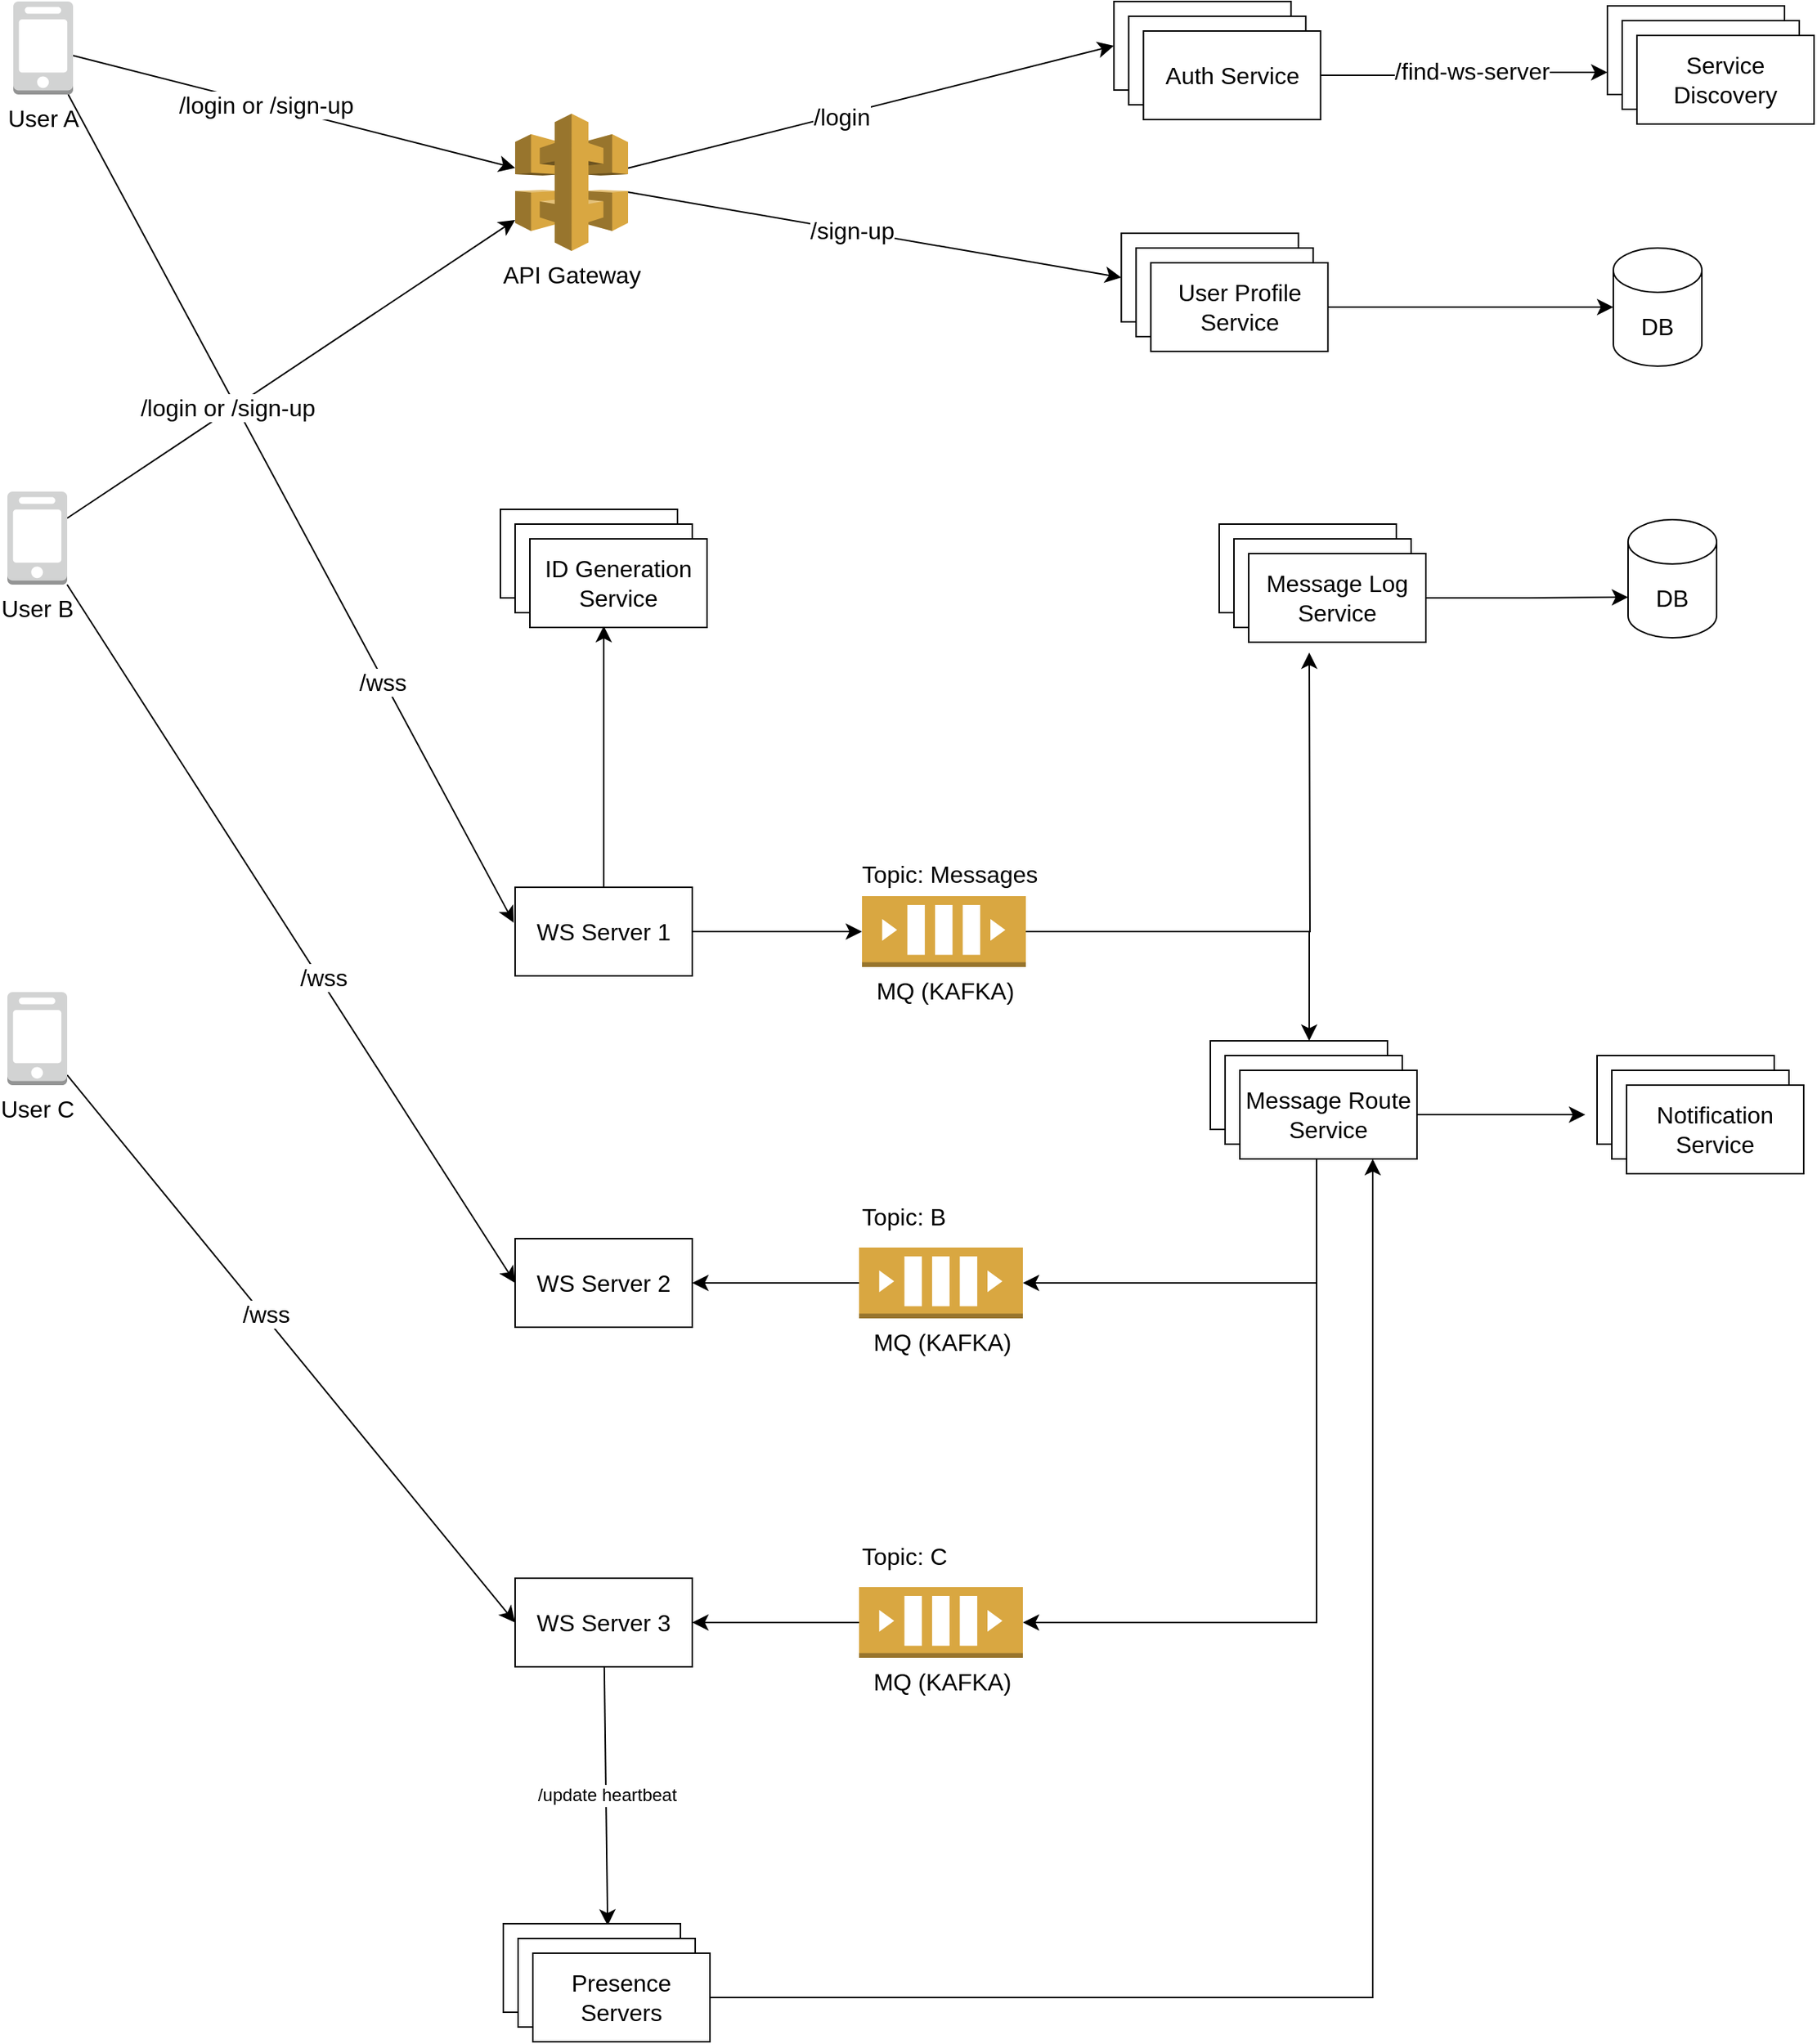 <mxfile version="20.8.20" type="github">
  <diagram name="Page-1" id="FaiYo3VfVypyQkwJXVoq">
    <mxGraphModel dx="2074" dy="2197" grid="0" gridSize="10" guides="1" tooltips="1" connect="1" arrows="1" fold="1" page="0" pageScale="1" pageWidth="827" pageHeight="1169" background="none" math="0" shadow="0">
      <root>
        <mxCell id="0" />
        <mxCell id="1" parent="0" />
        <mxCell id="ZzfddEjBBQgfaQ5Hms3C-117" style="rounded=0;orthogonalLoop=1;jettySize=auto;html=1;fontSize=12;startSize=8;endSize=8;" edge="1" parent="1" source="ZzfddEjBBQgfaQ5Hms3C-78" target="ZzfddEjBBQgfaQ5Hms3C-86">
          <mxGeometry relative="1" as="geometry" />
        </mxCell>
        <mxCell id="ZzfddEjBBQgfaQ5Hms3C-124" value="/login or /sign-up" style="edgeLabel;html=1;align=center;verticalAlign=middle;resizable=0;points=[];fontSize=16;" vertex="1" connectable="0" parent="ZzfddEjBBQgfaQ5Hms3C-117">
          <mxGeometry x="-0.132" relative="1" as="geometry">
            <mxPoint as="offset" />
          </mxGeometry>
        </mxCell>
        <mxCell id="ZzfddEjBBQgfaQ5Hms3C-122" style="edgeStyle=none;rounded=0;orthogonalLoop=1;jettySize=auto;html=1;entryX=-0.008;entryY=0.4;entryDx=0;entryDy=0;entryPerimeter=0;fontSize=12;startSize=8;endSize=8;" edge="1" parent="1" source="ZzfddEjBBQgfaQ5Hms3C-78" target="ZzfddEjBBQgfaQ5Hms3C-120">
          <mxGeometry relative="1" as="geometry" />
        </mxCell>
        <mxCell id="ZzfddEjBBQgfaQ5Hms3C-126" value="/wss" style="edgeLabel;html=1;align=center;verticalAlign=middle;resizable=0;points=[];fontSize=16;" vertex="1" connectable="0" parent="ZzfddEjBBQgfaQ5Hms3C-122">
          <mxGeometry x="0.416" y="-1" relative="1" as="geometry">
            <mxPoint as="offset" />
          </mxGeometry>
        </mxCell>
        <mxCell id="ZzfddEjBBQgfaQ5Hms3C-78" value="User A" style="outlineConnect=0;dashed=0;verticalLabelPosition=bottom;verticalAlign=top;align=center;html=1;shape=mxgraph.aws3.mobile_client;fillColor=#D2D3D3;gradientColor=none;fontSize=16;" vertex="1" parent="1">
          <mxGeometry x="-108" y="-855" width="40.5" height="63" as="geometry" />
        </mxCell>
        <mxCell id="ZzfddEjBBQgfaQ5Hms3C-118" style="edgeStyle=none;rounded=0;orthogonalLoop=1;jettySize=auto;html=1;fontSize=12;startSize=8;endSize=8;" edge="1" parent="1" source="ZzfddEjBBQgfaQ5Hms3C-79" target="ZzfddEjBBQgfaQ5Hms3C-86">
          <mxGeometry relative="1" as="geometry" />
        </mxCell>
        <mxCell id="ZzfddEjBBQgfaQ5Hms3C-123" style="edgeStyle=none;rounded=0;orthogonalLoop=1;jettySize=auto;html=1;entryX=0;entryY=0.5;entryDx=0;entryDy=0;fontSize=12;startSize=8;endSize=8;" edge="1" parent="1" source="ZzfddEjBBQgfaQ5Hms3C-79" target="ZzfddEjBBQgfaQ5Hms3C-121">
          <mxGeometry relative="1" as="geometry" />
        </mxCell>
        <mxCell id="ZzfddEjBBQgfaQ5Hms3C-127" value="/wss" style="edgeLabel;html=1;align=center;verticalAlign=middle;resizable=0;points=[];fontSize=16;" vertex="1" connectable="0" parent="ZzfddEjBBQgfaQ5Hms3C-123">
          <mxGeometry x="0.129" y="2" relative="1" as="geometry">
            <mxPoint as="offset" />
          </mxGeometry>
        </mxCell>
        <mxCell id="ZzfddEjBBQgfaQ5Hms3C-79" value="User B" style="outlineConnect=0;dashed=0;verticalLabelPosition=bottom;verticalAlign=top;align=center;html=1;shape=mxgraph.aws3.mobile_client;fillColor=#D2D3D3;gradientColor=none;fontSize=16;" vertex="1" parent="1">
          <mxGeometry x="-112" y="-523" width="40.5" height="63" as="geometry" />
        </mxCell>
        <mxCell id="ZzfddEjBBQgfaQ5Hms3C-98" style="edgeStyle=none;curved=1;rounded=0;orthogonalLoop=1;jettySize=auto;html=1;entryX=0;entryY=0.5;entryDx=0;entryDy=0;fontSize=12;startSize=8;endSize=8;" edge="1" parent="1" source="ZzfddEjBBQgfaQ5Hms3C-86" target="ZzfddEjBBQgfaQ5Hms3C-89">
          <mxGeometry relative="1" as="geometry" />
        </mxCell>
        <mxCell id="ZzfddEjBBQgfaQ5Hms3C-108" value="/login" style="edgeLabel;html=1;align=center;verticalAlign=middle;resizable=0;points=[];fontSize=16;" vertex="1" connectable="0" parent="ZzfddEjBBQgfaQ5Hms3C-98">
          <mxGeometry x="-0.124" y="-1" relative="1" as="geometry">
            <mxPoint as="offset" />
          </mxGeometry>
        </mxCell>
        <mxCell id="ZzfddEjBBQgfaQ5Hms3C-107" style="edgeStyle=none;curved=1;rounded=0;orthogonalLoop=1;jettySize=auto;html=1;entryX=0;entryY=0.5;entryDx=0;entryDy=0;fontSize=12;startSize=8;endSize=8;" edge="1" parent="1" source="ZzfddEjBBQgfaQ5Hms3C-86" target="ZzfddEjBBQgfaQ5Hms3C-92">
          <mxGeometry relative="1" as="geometry" />
        </mxCell>
        <mxCell id="ZzfddEjBBQgfaQ5Hms3C-109" value="/sign-up" style="edgeLabel;html=1;align=center;verticalAlign=middle;resizable=0;points=[];fontSize=16;" vertex="1" connectable="0" parent="ZzfddEjBBQgfaQ5Hms3C-107">
          <mxGeometry x="-0.372" y="-1" relative="1" as="geometry">
            <mxPoint x="46" y="6" as="offset" />
          </mxGeometry>
        </mxCell>
        <mxCell id="ZzfddEjBBQgfaQ5Hms3C-86" value="API Gateway" style="outlineConnect=0;dashed=0;verticalLabelPosition=bottom;verticalAlign=top;align=center;html=1;shape=mxgraph.aws3.api_gateway;fillColor=#D9A741;gradientColor=none;fontSize=16;" vertex="1" parent="1">
          <mxGeometry x="232" y="-779.01" width="76.5" height="93" as="geometry" />
        </mxCell>
        <mxCell id="ZzfddEjBBQgfaQ5Hms3C-89" value="" style="rounded=0;whiteSpace=wrap;html=1;fontSize=16;" vertex="1" parent="1">
          <mxGeometry x="637.68" y="-855" width="120" height="60" as="geometry" />
        </mxCell>
        <mxCell id="ZzfddEjBBQgfaQ5Hms3C-90" value="" style="rounded=0;whiteSpace=wrap;html=1;fontSize=16;" vertex="1" parent="1">
          <mxGeometry x="647.68" y="-845" width="120" height="60" as="geometry" />
        </mxCell>
        <mxCell id="ZzfddEjBBQgfaQ5Hms3C-106" style="edgeStyle=orthogonalEdgeStyle;rounded=0;orthogonalLoop=1;jettySize=auto;html=1;entryX=0;entryY=0.75;entryDx=0;entryDy=0;fontSize=12;startSize=8;endSize=8;" edge="1" parent="1" source="ZzfddEjBBQgfaQ5Hms3C-91" target="ZzfddEjBBQgfaQ5Hms3C-102">
          <mxGeometry relative="1" as="geometry" />
        </mxCell>
        <mxCell id="ZzfddEjBBQgfaQ5Hms3C-119" value="/find-ws-server" style="edgeLabel;html=1;align=center;verticalAlign=middle;resizable=0;points=[];fontSize=16;" vertex="1" connectable="0" parent="ZzfddEjBBQgfaQ5Hms3C-106">
          <mxGeometry x="-0.233" y="3" relative="1" as="geometry">
            <mxPoint x="27" as="offset" />
          </mxGeometry>
        </mxCell>
        <mxCell id="ZzfddEjBBQgfaQ5Hms3C-91" value="Auth Service" style="rounded=0;whiteSpace=wrap;html=1;fontSize=16;" vertex="1" parent="1">
          <mxGeometry x="657.68" y="-835" width="120" height="60" as="geometry" />
        </mxCell>
        <mxCell id="ZzfddEjBBQgfaQ5Hms3C-92" value="" style="rounded=0;whiteSpace=wrap;html=1;fontSize=16;" vertex="1" parent="1">
          <mxGeometry x="642.68" y="-698" width="120" height="60" as="geometry" />
        </mxCell>
        <mxCell id="ZzfddEjBBQgfaQ5Hms3C-93" value="" style="rounded=0;whiteSpace=wrap;html=1;fontSize=16;" vertex="1" parent="1">
          <mxGeometry x="652.68" y="-688" width="120" height="60" as="geometry" />
        </mxCell>
        <mxCell id="ZzfddEjBBQgfaQ5Hms3C-170" style="edgeStyle=orthogonalEdgeStyle;rounded=0;orthogonalLoop=1;jettySize=auto;html=1;entryX=0;entryY=0.5;entryDx=0;entryDy=0;entryPerimeter=0;fontSize=12;startSize=8;endSize=8;" edge="1" parent="1" source="ZzfddEjBBQgfaQ5Hms3C-94" target="ZzfddEjBBQgfaQ5Hms3C-169">
          <mxGeometry relative="1" as="geometry" />
        </mxCell>
        <mxCell id="ZzfddEjBBQgfaQ5Hms3C-94" value="User Profile Service" style="rounded=0;whiteSpace=wrap;html=1;fontSize=16;" vertex="1" parent="1">
          <mxGeometry x="662.68" y="-678" width="120" height="60" as="geometry" />
        </mxCell>
        <mxCell id="ZzfddEjBBQgfaQ5Hms3C-102" value="" style="rounded=0;whiteSpace=wrap;html=1;fontSize=16;" vertex="1" parent="1">
          <mxGeometry x="972" y="-852" width="120" height="60" as="geometry" />
        </mxCell>
        <mxCell id="ZzfddEjBBQgfaQ5Hms3C-103" value="" style="rounded=0;whiteSpace=wrap;html=1;fontSize=16;" vertex="1" parent="1">
          <mxGeometry x="982" y="-842" width="120" height="60" as="geometry" />
        </mxCell>
        <mxCell id="ZzfddEjBBQgfaQ5Hms3C-104" value="Service Discovery" style="rounded=0;whiteSpace=wrap;html=1;fontSize=16;" vertex="1" parent="1">
          <mxGeometry x="992" y="-832" width="120" height="60" as="geometry" />
        </mxCell>
        <mxCell id="ZzfddEjBBQgfaQ5Hms3C-158" style="edgeStyle=orthogonalEdgeStyle;rounded=0;orthogonalLoop=1;jettySize=auto;html=1;entryX=0.417;entryY=0.983;entryDx=0;entryDy=0;entryPerimeter=0;fontSize=12;startSize=8;endSize=8;" edge="1" parent="1" source="ZzfddEjBBQgfaQ5Hms3C-120" target="ZzfddEjBBQgfaQ5Hms3C-156">
          <mxGeometry relative="1" as="geometry" />
        </mxCell>
        <mxCell id="ZzfddEjBBQgfaQ5Hms3C-178" style="edgeStyle=orthogonalEdgeStyle;rounded=0;orthogonalLoop=1;jettySize=auto;html=1;entryX=0;entryY=0.5;entryDx=0;entryDy=0;entryPerimeter=0;fontSize=12;startSize=8;endSize=8;" edge="1" parent="1" source="ZzfddEjBBQgfaQ5Hms3C-120" target="ZzfddEjBBQgfaQ5Hms3C-162">
          <mxGeometry relative="1" as="geometry" />
        </mxCell>
        <mxCell id="ZzfddEjBBQgfaQ5Hms3C-120" value="WS Server 1" style="rounded=0;whiteSpace=wrap;html=1;fontSize=16;" vertex="1" parent="1">
          <mxGeometry x="232" y="-255" width="120" height="60" as="geometry" />
        </mxCell>
        <mxCell id="ZzfddEjBBQgfaQ5Hms3C-121" value="WS Server 2" style="rounded=0;whiteSpace=wrap;html=1;fontSize=16;" vertex="1" parent="1">
          <mxGeometry x="232" y="-17" width="120" height="60" as="geometry" />
        </mxCell>
        <mxCell id="ZzfddEjBBQgfaQ5Hms3C-125" value="/login or /sign-up" style="edgeLabel;html=1;align=center;verticalAlign=middle;resizable=0;points=[];fontSize=16;" vertex="1" connectable="0" parent="1">
          <mxGeometry x="43.001" y="-791.997" as="geometry">
            <mxPoint x="-6" y="212" as="offset" />
          </mxGeometry>
        </mxCell>
        <mxCell id="ZzfddEjBBQgfaQ5Hms3C-135" value="" style="rounded=0;whiteSpace=wrap;html=1;fontSize=16;" vertex="1" parent="1">
          <mxGeometry x="703" y="-151" width="120" height="60" as="geometry" />
        </mxCell>
        <mxCell id="ZzfddEjBBQgfaQ5Hms3C-138" value="" style="rounded=0;whiteSpace=wrap;html=1;fontSize=16;" vertex="1" parent="1">
          <mxGeometry x="713" y="-141" width="120" height="60" as="geometry" />
        </mxCell>
        <mxCell id="ZzfddEjBBQgfaQ5Hms3C-163" style="edgeStyle=orthogonalEdgeStyle;rounded=0;orthogonalLoop=1;jettySize=auto;html=1;entryX=1;entryY=0.5;entryDx=0;entryDy=0;entryPerimeter=0;fontSize=12;startSize=8;endSize=8;" edge="1" parent="1" source="ZzfddEjBBQgfaQ5Hms3C-139" target="ZzfddEjBBQgfaQ5Hms3C-141">
          <mxGeometry relative="1" as="geometry">
            <Array as="points">
              <mxPoint x="775" y="13" />
            </Array>
          </mxGeometry>
        </mxCell>
        <mxCell id="ZzfddEjBBQgfaQ5Hms3C-177" style="edgeStyle=orthogonalEdgeStyle;rounded=0;orthogonalLoop=1;jettySize=auto;html=1;fontSize=12;startSize=8;endSize=8;" edge="1" parent="1" source="ZzfddEjBBQgfaQ5Hms3C-139">
          <mxGeometry relative="1" as="geometry">
            <mxPoint x="957" y="-101" as="targetPoint" />
          </mxGeometry>
        </mxCell>
        <mxCell id="ZzfddEjBBQgfaQ5Hms3C-189" style="edgeStyle=orthogonalEdgeStyle;rounded=0;orthogonalLoop=1;jettySize=auto;html=1;entryX=1;entryY=0.5;entryDx=0;entryDy=0;entryPerimeter=0;fontSize=12;startSize=8;endSize=8;" edge="1" parent="1" source="ZzfddEjBBQgfaQ5Hms3C-139" target="ZzfddEjBBQgfaQ5Hms3C-183">
          <mxGeometry relative="1" as="geometry">
            <Array as="points">
              <mxPoint x="775" y="243" />
            </Array>
          </mxGeometry>
        </mxCell>
        <mxCell id="ZzfddEjBBQgfaQ5Hms3C-139" value="Message Route Service" style="rounded=0;whiteSpace=wrap;html=1;fontSize=16;" vertex="1" parent="1">
          <mxGeometry x="723" y="-131" width="120" height="60" as="geometry" />
        </mxCell>
        <mxCell id="ZzfddEjBBQgfaQ5Hms3C-146" style="edgeStyle=orthogonalEdgeStyle;rounded=0;orthogonalLoop=1;jettySize=auto;html=1;entryX=1;entryY=0.5;entryDx=0;entryDy=0;fontSize=12;startSize=8;endSize=8;" edge="1" parent="1" source="ZzfddEjBBQgfaQ5Hms3C-141" target="ZzfddEjBBQgfaQ5Hms3C-121">
          <mxGeometry relative="1" as="geometry" />
        </mxCell>
        <mxCell id="ZzfddEjBBQgfaQ5Hms3C-141" value="MQ (KAFKA)" style="outlineConnect=0;dashed=0;verticalLabelPosition=bottom;verticalAlign=top;align=center;html=1;shape=mxgraph.aws3.queue;fillColor=#D9A741;gradientColor=none;fontSize=16;" vertex="1" parent="1">
          <mxGeometry x="465" y="-11" width="111" height="48" as="geometry" />
        </mxCell>
        <mxCell id="ZzfddEjBBQgfaQ5Hms3C-147" value="" style="rounded=0;whiteSpace=wrap;html=1;fontSize=16;" vertex="1" parent="1">
          <mxGeometry x="709" y="-501" width="120" height="60" as="geometry" />
        </mxCell>
        <mxCell id="ZzfddEjBBQgfaQ5Hms3C-148" value="" style="rounded=0;whiteSpace=wrap;html=1;fontSize=16;" vertex="1" parent="1">
          <mxGeometry x="719" y="-491" width="120" height="60" as="geometry" />
        </mxCell>
        <mxCell id="ZzfddEjBBQgfaQ5Hms3C-153" style="edgeStyle=orthogonalEdgeStyle;rounded=0;orthogonalLoop=1;jettySize=auto;html=1;entryX=0;entryY=0;entryDx=0;entryDy=52.5;entryPerimeter=0;fontSize=12;startSize=8;endSize=8;" edge="1" parent="1" source="ZzfddEjBBQgfaQ5Hms3C-149" target="ZzfddEjBBQgfaQ5Hms3C-152">
          <mxGeometry relative="1" as="geometry" />
        </mxCell>
        <mxCell id="ZzfddEjBBQgfaQ5Hms3C-149" value="Message Log Service" style="rounded=0;whiteSpace=wrap;html=1;fontSize=16;" vertex="1" parent="1">
          <mxGeometry x="729" y="-481" width="120" height="60" as="geometry" />
        </mxCell>
        <mxCell id="ZzfddEjBBQgfaQ5Hms3C-152" value="DB" style="shape=cylinder3;whiteSpace=wrap;html=1;boundedLbl=1;backgroundOutline=1;size=15;fontSize=16;" vertex="1" parent="1">
          <mxGeometry x="986" y="-504" width="60" height="80" as="geometry" />
        </mxCell>
        <mxCell id="ZzfddEjBBQgfaQ5Hms3C-154" value="" style="rounded=0;whiteSpace=wrap;html=1;fontSize=16;" vertex="1" parent="1">
          <mxGeometry x="222" y="-511" width="120" height="60" as="geometry" />
        </mxCell>
        <mxCell id="ZzfddEjBBQgfaQ5Hms3C-155" value="" style="rounded=0;whiteSpace=wrap;html=1;fontSize=16;" vertex="1" parent="1">
          <mxGeometry x="232" y="-501" width="120" height="60" as="geometry" />
        </mxCell>
        <mxCell id="ZzfddEjBBQgfaQ5Hms3C-156" value="ID Generation Service" style="rounded=0;whiteSpace=wrap;html=1;fontSize=16;" vertex="1" parent="1">
          <mxGeometry x="242" y="-491" width="120" height="60" as="geometry" />
        </mxCell>
        <mxCell id="ZzfddEjBBQgfaQ5Hms3C-179" style="edgeStyle=orthogonalEdgeStyle;rounded=0;orthogonalLoop=1;jettySize=auto;html=1;entryX=0.558;entryY=0;entryDx=0;entryDy=0;entryPerimeter=0;fontSize=12;startSize=8;endSize=8;" edge="1" parent="1" source="ZzfddEjBBQgfaQ5Hms3C-162" target="ZzfddEjBBQgfaQ5Hms3C-135">
          <mxGeometry relative="1" as="geometry" />
        </mxCell>
        <mxCell id="ZzfddEjBBQgfaQ5Hms3C-180" style="edgeStyle=orthogonalEdgeStyle;rounded=0;orthogonalLoop=1;jettySize=auto;html=1;fontSize=12;startSize=8;endSize=8;" edge="1" parent="1" source="ZzfddEjBBQgfaQ5Hms3C-162">
          <mxGeometry relative="1" as="geometry">
            <mxPoint x="770" y="-414" as="targetPoint" />
          </mxGeometry>
        </mxCell>
        <mxCell id="ZzfddEjBBQgfaQ5Hms3C-162" value="MQ (KAFKA)" style="outlineConnect=0;dashed=0;verticalLabelPosition=bottom;verticalAlign=top;align=center;html=1;shape=mxgraph.aws3.queue;fillColor=#D9A741;gradientColor=none;fontSize=16;" vertex="1" parent="1">
          <mxGeometry x="467" y="-249" width="111" height="48" as="geometry" />
        </mxCell>
        <mxCell id="ZzfddEjBBQgfaQ5Hms3C-169" value="DB" style="shape=cylinder3;whiteSpace=wrap;html=1;boundedLbl=1;backgroundOutline=1;size=15;fontSize=16;" vertex="1" parent="1">
          <mxGeometry x="976" y="-688" width="60" height="80" as="geometry" />
        </mxCell>
        <mxCell id="ZzfddEjBBQgfaQ5Hms3C-172" value="Topic: Messages" style="text;strokeColor=none;fillColor=none;html=1;align=left;verticalAlign=middle;whiteSpace=wrap;rounded=0;fontSize=16;" vertex="1" parent="1">
          <mxGeometry x="465" y="-279" width="154" height="30" as="geometry" />
        </mxCell>
        <mxCell id="ZzfddEjBBQgfaQ5Hms3C-173" value="Topic: B" style="text;strokeColor=none;fillColor=none;html=1;align=left;verticalAlign=middle;whiteSpace=wrap;rounded=0;fontSize=16;" vertex="1" parent="1">
          <mxGeometry x="465" y="-47" width="154" height="30" as="geometry" />
        </mxCell>
        <mxCell id="ZzfddEjBBQgfaQ5Hms3C-174" value="" style="rounded=0;whiteSpace=wrap;html=1;fontSize=16;" vertex="1" parent="1">
          <mxGeometry x="965" y="-141" width="120" height="60" as="geometry" />
        </mxCell>
        <mxCell id="ZzfddEjBBQgfaQ5Hms3C-175" value="" style="rounded=0;whiteSpace=wrap;html=1;fontSize=16;" vertex="1" parent="1">
          <mxGeometry x="975" y="-131" width="120" height="60" as="geometry" />
        </mxCell>
        <mxCell id="ZzfddEjBBQgfaQ5Hms3C-176" value="Notification Service" style="rounded=0;whiteSpace=wrap;html=1;fontSize=16;" vertex="1" parent="1">
          <mxGeometry x="985" y="-121" width="120" height="60" as="geometry" />
        </mxCell>
        <mxCell id="ZzfddEjBBQgfaQ5Hms3C-198" value="/update heartbeat" style="edgeStyle=none;rounded=0;orthogonalLoop=1;jettySize=auto;html=1;entryX=0.589;entryY=0.022;entryDx=0;entryDy=0;entryPerimeter=0;fontSize=12;startSize=8;endSize=8;" edge="1" parent="1" source="ZzfddEjBBQgfaQ5Hms3C-181" target="ZzfddEjBBQgfaQ5Hms3C-192">
          <mxGeometry relative="1" as="geometry" />
        </mxCell>
        <mxCell id="ZzfddEjBBQgfaQ5Hms3C-181" value="WS Server 3" style="rounded=0;whiteSpace=wrap;html=1;fontSize=16;" vertex="1" parent="1">
          <mxGeometry x="232" y="213" width="120" height="60" as="geometry" />
        </mxCell>
        <mxCell id="ZzfddEjBBQgfaQ5Hms3C-182" style="edgeStyle=orthogonalEdgeStyle;rounded=0;orthogonalLoop=1;jettySize=auto;html=1;entryX=1;entryY=0.5;entryDx=0;entryDy=0;fontSize=12;startSize=8;endSize=8;" edge="1" parent="1" source="ZzfddEjBBQgfaQ5Hms3C-183" target="ZzfddEjBBQgfaQ5Hms3C-181">
          <mxGeometry relative="1" as="geometry" />
        </mxCell>
        <mxCell id="ZzfddEjBBQgfaQ5Hms3C-183" value="MQ (KAFKA)" style="outlineConnect=0;dashed=0;verticalLabelPosition=bottom;verticalAlign=top;align=center;html=1;shape=mxgraph.aws3.queue;fillColor=#D9A741;gradientColor=none;fontSize=16;" vertex="1" parent="1">
          <mxGeometry x="465" y="219" width="111" height="48" as="geometry" />
        </mxCell>
        <mxCell id="ZzfddEjBBQgfaQ5Hms3C-184" value="Topic: C" style="text;strokeColor=none;fillColor=none;html=1;align=left;verticalAlign=middle;whiteSpace=wrap;rounded=0;fontSize=16;" vertex="1" parent="1">
          <mxGeometry x="465" y="183" width="154" height="30" as="geometry" />
        </mxCell>
        <mxCell id="ZzfddEjBBQgfaQ5Hms3C-186" style="rounded=0;orthogonalLoop=1;jettySize=auto;html=1;entryX=0;entryY=0.5;entryDx=0;entryDy=0;fontSize=12;startSize=8;endSize=8;" edge="1" parent="1" source="ZzfddEjBBQgfaQ5Hms3C-185" target="ZzfddEjBBQgfaQ5Hms3C-181">
          <mxGeometry relative="1" as="geometry" />
        </mxCell>
        <mxCell id="ZzfddEjBBQgfaQ5Hms3C-187" value="/wss" style="edgeLabel;html=1;align=center;verticalAlign=middle;resizable=0;points=[];fontSize=16;" vertex="1" connectable="0" parent="ZzfddEjBBQgfaQ5Hms3C-186">
          <mxGeometry x="-0.124" y="2" relative="1" as="geometry">
            <mxPoint as="offset" />
          </mxGeometry>
        </mxCell>
        <mxCell id="ZzfddEjBBQgfaQ5Hms3C-185" value="User C" style="outlineConnect=0;dashed=0;verticalLabelPosition=bottom;verticalAlign=top;align=center;html=1;shape=mxgraph.aws3.mobile_client;fillColor=#D2D3D3;gradientColor=none;fontSize=16;" vertex="1" parent="1">
          <mxGeometry x="-112" y="-184" width="40.5" height="63" as="geometry" />
        </mxCell>
        <mxCell id="ZzfddEjBBQgfaQ5Hms3C-192" value="" style="rounded=0;whiteSpace=wrap;html=1;fontSize=16;" vertex="1" parent="1">
          <mxGeometry x="224" y="447" width="120" height="60" as="geometry" />
        </mxCell>
        <mxCell id="ZzfddEjBBQgfaQ5Hms3C-193" value="" style="rounded=0;whiteSpace=wrap;html=1;fontSize=16;" vertex="1" parent="1">
          <mxGeometry x="234" y="457" width="120" height="60" as="geometry" />
        </mxCell>
        <mxCell id="ZzfddEjBBQgfaQ5Hms3C-195" style="edgeStyle=orthogonalEdgeStyle;rounded=0;orthogonalLoop=1;jettySize=auto;html=1;entryX=0.75;entryY=1;entryDx=0;entryDy=0;fontSize=12;startSize=8;endSize=8;" edge="1" parent="1" source="ZzfddEjBBQgfaQ5Hms3C-194" target="ZzfddEjBBQgfaQ5Hms3C-139">
          <mxGeometry relative="1" as="geometry" />
        </mxCell>
        <mxCell id="ZzfddEjBBQgfaQ5Hms3C-194" value="Presence Servers" style="rounded=0;whiteSpace=wrap;html=1;fontSize=16;" vertex="1" parent="1">
          <mxGeometry x="244" y="467" width="120" height="60" as="geometry" />
        </mxCell>
      </root>
    </mxGraphModel>
  </diagram>
</mxfile>
